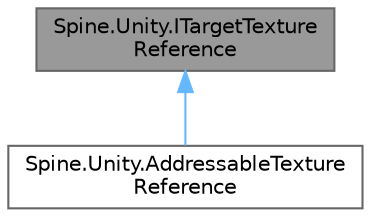 digraph "Spine.Unity.ITargetTextureReference"
{
 // LATEX_PDF_SIZE
  bgcolor="transparent";
  edge [fontname=Helvetica,fontsize=10,labelfontname=Helvetica,labelfontsize=10];
  node [fontname=Helvetica,fontsize=10,shape=box,height=0.2,width=0.4];
  Node1 [id="Node000001",label="Spine.Unity.ITargetTexture\lReference",height=0.2,width=0.4,color="gray40", fillcolor="grey60", style="filled", fontcolor="black",tooltip="Interface to derive a concrete target reference struct from which holds an on-demand loading referenc..."];
  Node1 -> Node2 [id="edge1_Node000001_Node000002",dir="back",color="steelblue1",style="solid",tooltip=" "];
  Node2 [id="Node000002",label="Spine.Unity.AddressableTexture\lReference",height=0.2,width=0.4,color="gray40", fillcolor="white", style="filled",URL="$struct_spine_1_1_unity_1_1_addressable_texture_reference.html",tooltip=" "];
}
